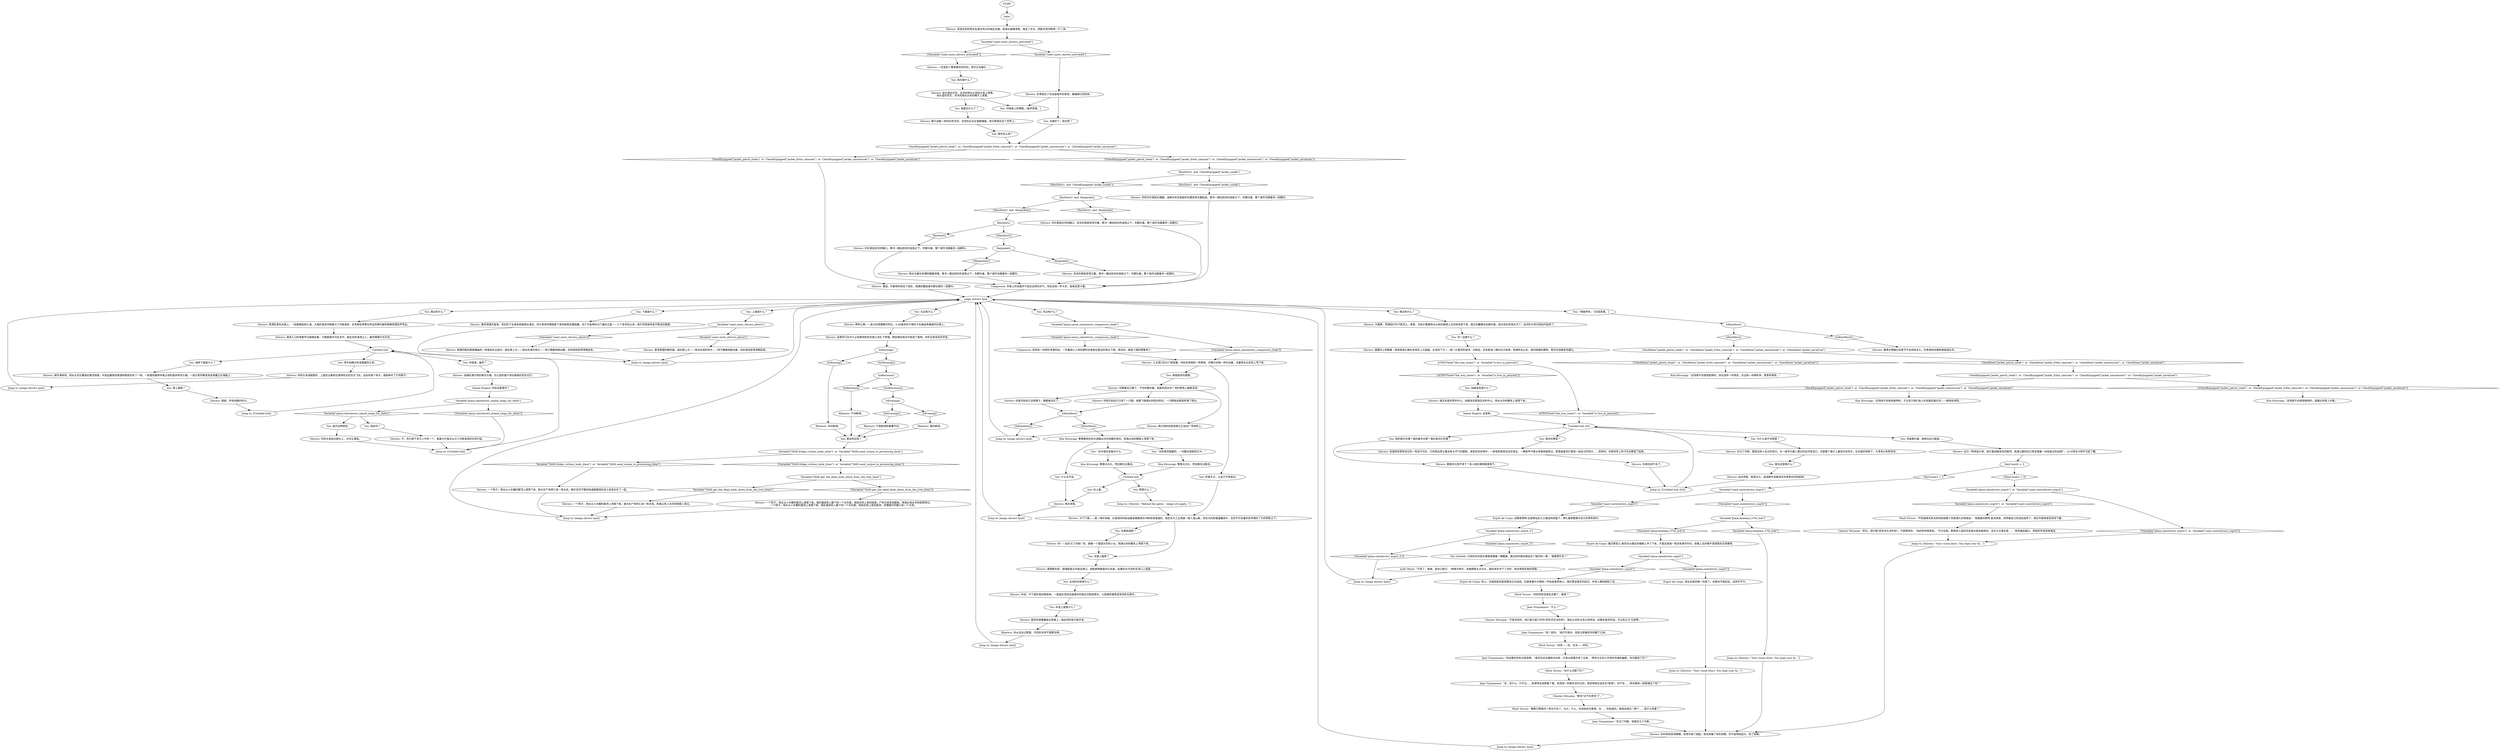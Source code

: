 # PLAZA ORB / rain shivers
# rain shivers
# ==================================================
digraph G {
	  0 [label="START"];
	  1 [label="input"];
	  2 [label="Shivers: 雨滴坠落在水面上。一段楼梯延伸入海。大海的波浪冲刷着马丁内斯海岸，还有那些停靠在岸边的摩托艇和微微轻摆的芦苇丛。"];
	  3 [label="Shivers: 雨水滑落。"];
	  4 [label="Shivers: 一个院子。雨水从小木棚的屋顶上滑落下来。脏水在尸体旁汇成一弯水池。腐烂迟迟不散的味道跟潮湿的泥土味混合在了一起。"];
	  5 [label="Mack Torson: “不知道维克有没有找到他那个失踪很久的男朋友。”他看着切斯特·麦克莱恩，突然被自己的话给逗笑了。雨在外面淅淅沥沥地下着。"];
	  6 [label="Variable[\"plaza.sense_rainshivers_composure_cloak\"]"];
	  7 [label="Variable[\"plaza.sense_rainshivers_composure_cloak\"]", shape=diamond];
	  8 [label="!(Variable[\"plaza.sense_rainshivers_composure_cloak\"])", shape=diamond];
	  9 [label="Jump to: [Shivers: \"Behind the gates -- heaps of supply...\"]"];
	  10 [label="Esprit de Corps: 桥上，托森和麦克莱恩警官正在站岗。托森穿着牛仔裤和一件贴身鱼网背心。随迁警官维克玛经过，年轻人跟他搭起了话……"];
	  11 [label="Rhetoric: 午夜新闻和重播节目。"];
	  12 [label="Variable[\"plaza.rainshivers_esprit_2\"]"];
	  13 [label="Variable[\"plaza.rainshivers_esprit_2\"]", shape=diamond];
	  14 [label="!(Variable[\"plaza.rainshivers_esprit_2\"])", shape=diamond];
	  15 [label="You: 我在做什么？"];
	  16 [label="Shivers: 抬头望向天空，冰冷的雨水从你的头发上滴落。\n抬头望向天空，冰冷的雨水从你的帽子上滴落。"];
	  17 [label="You: 科戎上面是什么？"];
	  18 [label="Jump to: [Untitled hub]"];
	  19 [label="You: 我会吗？"];
	  20 [label="Esprit de Corps: 现在这是你唯一的家了。但是你不能回去。这样可不行。"];
	  21 [label="IsAfternoon()"];
	  22 [label="IsAfternoon()", shape=diamond];
	  23 [label="!(IsAfternoon())", shape=diamond];
	  24 [label="Shivers: 大塞車。雨滴拍打在汽車顶上。車里，司机们看着雨水从挡风玻璃上汩汩地流淌下来。国王的雕像也在颤抖着，因为他也觉得太冷了。运河的大桥已经抬升起来了。"];
	  25 [label="You: 你是谁，幽灵？"];
	  26 [label="Shivers: 不。你只是千百万人中的一个，看着它们每天从马丁内斯海湾的对岸升起。"];
	  27 [label="Shivers: 两只绿色的蛇皮鞋立正站在广场地砖上。"];
	  28 [label="Shivers: 站在雨里，眺望北方，摇滚都市加姆洛克在那里向内陆延伸。"];
	  29 [label="Chester McLaine: “那也*太不负责任*了。”"];
	  30 [label="IsKimHere()"];
	  31 [label="IsKimHere()", shape=diamond];
	  32 [label="!(IsKimHere())", shape=diamond];
	  33 [label="HasShirt()"];
	  34 [label="HasShirt()", shape=diamond];
	  35 [label="!(HasShirt())", shape=diamond];
	  36 [label="Variable[\"coast.snow_shivers_above\"]"];
	  37 [label="Variable[\"coast.snow_shivers_above\"]", shape=diamond];
	  38 [label="!(Variable[\"coast.snow_shivers_above\"])", shape=diamond];
	  39 [label="Nix Gottlieb: 分局的外科医生嘴里咀嚼着一颗糖果，路过的时候向她投去了疑问的一瞥：“需要帮忙吗？”"];
	  41 [label="You: 感觉怎么样？"];
	  42 [label="Shivers: 工业港口的大门紧锁着。你的后背感到一阵寒意。你像只动物一样抖动着，试着把水从皮毛上甩下来。"];
	  43 [label="Rhetoric: 你从没去过那里。河流的东岸不需要法律。"];
	  44 [label="Jump to: [Untitled hub]"];
	  45 [label="Jump to: [mega shivers hjub]"];
	  46 [label="Shivers: 一个院子。雨水从小木棚的屋顶上滑落下来。煤灰漏进死人脚下的一个水坑里。他挂在树上来回摇荡，尸体已经有些膨胀。雨滴从他冰冷的脸颊滑过。\n一个院子。雨水从小木棚的屋顶上滑落下来。煤灰漏进死人脚下的一个水坑里。他挂在树上来回摇荡，赤裸腐烂的胸口有一个大洞。"];
	  47 [label="Variable[\"plaza.rainshivers_esprit\"]  or  Variable[\"coast.snowshivers_esprit\"]"];
	  48 [label="Variable[\"plaza.rainshivers_esprit\"]  or  Variable[\"coast.snowshivers_esprit\"]", shape=diamond];
	  49 [label="!(Variable[\"plaza.rainshivers_esprit\"]  or  Variable[\"coast.snowshivers_esprit\"])", shape=diamond];
	  50 [label="Chester McLaine: “老兄，他们是*异性恋生活伴侣*。不是那样的，”他的同伴假笑到。“不过也是。那种双人组的天堂里也是有麻烦的，龙舌兰日落总是……”雨声越来越大，把他的声音渐渐淹没。"];
	  51 [label="Shivers: 你的头发贴在额头上，冰冷又潮湿。"];
	  52 [label="You: 那这附近呢？"];
	  53 [label="You: “这样感觉挺酷的，一切都在我掌控之中。”"];
	  54 [label="You: 向上看。"];
	  55 [label="Jump to: [mega shivers hjub]"];
	  56 [label="Shivers: 在马丁内斯，那是没有人去过的地方。在一条早已被人遗忘的运河径流口，也是整个镇子上最苍白的地方。在白昼的阴影下，大革命以失败告终。"];
	  57 [label="Shivers: 远方一阵倾盆大雨，拍打着加姆洛克的屋顶，高速公路的出口旁坐落着一间改造过的丝绸厂。41分局在大雨中弓起了腰。"];
	  58 [label="Jean Vicquemare: “没，没什么。只不过……茱蒂特去他那看了看，发现周一的邮件没开过封。我觉得他应该还在*那里*。你不会……周末跟他一起喝酒去了吧？”"];
	  59 [label="Mack Torson: “跟那只野兽吗？再也不会了，伙计。什么，你说他还在那里，在……你知道的，枢纽站南边？那个……是什么来着？”"];
	  60 [label="Shivers: 你的衬衫紧贴在胸膛。迪斯科夹克肩部的位置变得沉重起来。寒冷一路钻到你的皮肤之下。你颤抖着，整个城市也跟着你一起颤抖。"];
	  61 [label="You: 南边有什么？"];
	  62 [label="You: 什么也不说。"];
	  63 [label="Shivers: 走廊早已在许久之前那场败仗的炮火洗礼下垮塌。晒衣绳在雨水中变成了废物。你听见收音机的声音。"];
	  64 [label="Shivers: 更多联盟的静风舰。就在那上方——雨水形成的地方——转子静静地振动着。你的视线变得清晰起来。"];
	  65 [label="Esprit de Corps: 巡警茱蒂特·迈诺特站在入口悬挂的雨篷下，挣扎着想要撑开自己的黑色雨伞。"];
	  66 [label="Shivers: 你看着自己脚下，不住的颤抖着。肮脏的雨水在广场的雪地上蜿蜒流淌。"];
	  67 [label="Shivers: 银色的雨幕覆盖在房屋上，就此将阶层分割开来。"];
	  68 [label="Shivers: 城市海岸线，雨水从亘石覆盖的屋顶滴落。半成品建筑的煤渣砖随意丢弃了一地。一栋曾经被革命者占领的废弃研究大楼。一座古老的教堂高高地矗立在海面上。"];
	  69 [label="Shivers: 金融区德尔塔的摩天大楼。办公室的窗户渗出微弱的金色光芒。"];
	  70 [label="IsKimHere()"];
	  71 [label="IsKimHere()", shape=diamond];
	  72 [label="!(IsKimHere())", shape=diamond];
	  73 [label="Kim Kitsuragi: 警督眼角的余光透露出对你双脚的担忧。雨滴从他的眼镜上滑落下来。"];
	  74 [label="You: 我在这里做什么？"];
	  75 [label="You: 浑身颤抖着，继续向远方眺望……"];
	  76 [label="Rhetoric: 晚间新闻。"];
	  77 [label="Jump to: [Shivers: \"Your vision blurs. You wipe your fa...\"]"];
	  78 [label="Shivers: 潮湿。外套帮你挡住了雨水，周围的整座城市都在随你一起颤抖。"];
	  79 [label="Jump to: [mega shivers hjub]"];
	  80 [label="Kim Kitsuragi: 警督点点头，然后朝东边看去。"];
	  81 [label="You: 我住在哪里？"];
	  82 [label="Rhetoric: 早间新闻。"];
	  83 [label="HasShirt()  and  CheckEquipped(\"jacket_suede\")"];
	  84 [label="HasShirt()  and  CheckEquipped(\"jacket_suede\")", shape=diamond];
	  85 [label="!(HasShirt()  and  CheckEquipped(\"jacket_suede\"))", shape=diamond];
	  86 [label="You: 西边有什么？"];
	  87 [label="You: 咬紧牙关，让自己不再发抖。"];
	  88 [label="You: 那上面呢？"];
	  89 [label="Kim Kitsuragi: 警督点点头，然后朝东边看去。"];
	  90 [label="Untitled hub"];
	  91 [label="Untitled hub (02)"];
	  92 [label="Shivers: 联盟的静风舰就像幽灵一样悬挂在云层中。就在那上方——雨水形成的地方——转子静静地振动着。你的视线变得清晰起来。"];
	  93 [label="CheckEquipped(\"jacket_patrol_cloak\")  or  CheckEquipped(\"jacket_fritte_raincoat\")  or  CheckEquipped(\"jacket_nansencoat\")  or  CheckEquipped(\"jacket_navalcoat\")"];
	  94 [label="CheckEquipped(\"jacket_patrol_cloak\")  or  CheckEquipped(\"jacket_fritte_raincoat\")  or  CheckEquipped(\"jacket_nansencoat\")  or  CheckEquipped(\"jacket_navalcoat\")", shape=diamond];
	  95 [label="!(CheckEquipped(\"jacket_patrol_cloak\")  or  CheckEquipped(\"jacket_fritte_raincoat\")  or  CheckEquipped(\"jacket_nansencoat\")  or  CheckEquipped(\"jacket_navalcoat\"))", shape=diamond];
	  96 [label="Judit Minot: “不用了，谢谢。我自己能行。”她撑开雨伞，笑着朝医生点点头，随后快步冲下了台阶。雨水降落在她的周围……"];
	  97 [label="You: 在那前面呢？"];
	  98 [label="Shivers: 岬岸公寓——高大的塔楼鳞次栉比，4.46毫米的子弹还卡在被战争摧毁的石墙上。"];
	  99 [label="Shivers: 你意识到自己没穿鞋子，脚都被冻红了。"];
	  100 [label="You: 那是什么？"];
	  101 [label="Jean Vicquemare: “哈？是吗。”他打开雨伞，但却立即被狂风吹翻了过来。"];
	  102 [label="Mack Torson: “异性——恋。生活——伴侣。”"];
	  103 [label="Variable[\"plaza.kineema_57th_hub\"]"];
	  104 [label="Variable[\"plaza.kineema_57th_hub\"]", shape=diamond];
	  105 [label="!(Variable[\"plaza.kineema_57th_hub\"])", shape=diamond];
	  106 [label="Shivers: 衬衫紧贴在你的胸口。夹克的肩部变得沉重。寒冷一路钻到你的皮肤之下。你颤抖着，整个城市也跟着你一起颤抖。"];
	  107 [label="Shivers: 一个院子。雨水从小木棚的屋顶上滑落下来。脏水在尸体旁汇成一弯水池。雨滴从死人冰冷的脸颊上滑过。"];
	  108 [label="Jump to: [Shivers: \"Your vision blurs. You wipe your fa...\"]"];
	  109 [label="You: 下面是什么？"];
	  110 [label="You: 用手指拂过你湿漉漉的头发。"];
	  111 [label="You: 放开这种感觉。"];
	  112 [label="Jump to: [Untitled hub (02)]"];
	  113 [label="Esprit de Corps: 随迁警官让·维克玛从辖区的楼梯上冲了下来，手里还拿着一把没有撑开的伞。他看上去好像不是很喜欢这场春雨。"];
	  114 [label="Variable[\"plaza.rainshivers_esprit\"]"];
	  115 [label="Variable[\"plaza.rainshivers_esprit\"]", shape=diamond];
	  116 [label="!(Variable[\"plaza.rainshivers_esprit\"])", shape=diamond];
	  117 [label="Jean Vicquemare: “什么？”"];
	  118 [label="Shivers: 衬衫紧贴在你的胸口。寒冷一路钻到你的皮肤之下。你颤抖着，整个城市也跟着你一起颤抖。"];
	  119 [label="You: 北边有什么？"];
	  120 [label="Composure: 街角有一间弗利多便利店。一件叠成小三角的塑料衣堆放在窗边的柜台下面。再往前，就是工贼的聚集地了。"];
	  121 [label="Shivers: 春季冰雪融化的季节不会持续太久。冬季很快会重新降临瑞瓦肖。"];
	  122 [label="You: 海岸下面是什么？"];
	  123 [label="Shivers: 你再也回不去了。"];
	  124 [label="You: 我的猎犬在哪？我的豪车在哪？我的弟兄们在哪？"];
	  125 [label="Shivers: 哪里的大雨不停下？有人就在那陋巷里倒下。"];
	  126 [label="Jean Vicquemare: “在马丁内斯。他就在马丁内斯。”"];
	  127 [label="HasJacket()"];
	  128 [label="HasJacket()", shape=diamond];
	  129 [label="!(HasJacket())", shape=diamond];
	  130 [label="Shivers: 冬季放松了对这座城市的掌控。春融期已经到来。"];
	  131 [label="You: 总算好了。现在呢？"];
	  132 [label="Shivers: 像大战舰一样的灰色天空，白色的云朵互相碰撞着。雨点降落在这个世界上。"];
	  133 [label="You: 再摇摇你的肩膀。"];
	  134 [label="Shivers: 暴风雨铺天盖地。老旧的下水道系统被雨水淹没，将大革命时期遗留下来的秘密武器隐藏。向下方延伸的大门通向王国——三个多世纪以来，他们将贵族死者不断送往陵寝。"];
	  135 [label="Untitled hub"];
	  136 [label="Jean Vicquemare: “你这模仿的有点意思啊。”维克玛还在跟雨伞抗争，伞骨从雨篷中突了出来。“男性为主的工作场所专属的幽默。你见着他了吗？”"];
	  137 [label="Kim Kitsuragi: “这场雨不会很快就停的。你应该弄一件雨衣。东边有一间弗利多，那里有得卖。”"];
	  138 [label="Kim Kitsuragi: “这场雨不会很快就停的。不过至少我们身上的衣服还能扛住——继续前进吧。”"];
	  139 [label="HasShirt()  and  HasJacket()"];
	  140 [label="HasShirt()  and  HasJacket()", shape=diamond];
	  141 [label="!(HasShirt()  and  HasJacket())", shape=diamond];
	  142 [label="Shivers: 夹克的肩部变得沉重。寒冷一路钻到你的皮肤之下。你颤抖着，整个城市也跟着你一起颤抖。"];
	  143 [label="Shivers: 雨水沿着你赤裸的胸膛滑落。寒冷一路钻到你的皮肤之下。你颤抖着，整个城市也跟着你一起颤抖。"];
	  144 [label="DayCount() < 3"];
	  145 [label="DayCount() < 3", shape=diamond];
	  146 [label="!(DayCount() < 3)", shape=diamond];
	  147 [label="You: 我看见什么了？"];
	  148 [label="Composure: 你身上的衣服并不适合这样的天气。你应该找一件大衣，或者巡逻斗篷。"];
	  149 [label="Inland Empire: 你会去那里吗？"];
	  150 [label="Shivers: 瑞瓦肖是世界的中心。加姆洛克是瑞瓦肖的中心。雨水从你的睫毛上滴落下来。"];
	  151 [label="You: “也许我应该做点什么。”"];
	  152 [label="Jump to: [mega shivers hjub]"];
	  153 [label="You: 抖掉身上的寒颤。[放弃思维。]"];
	  154 [label="Shivers: 大门下面——是一堆补给箱。红蓝相间的航运集装箱被雨水冲刷地滑溜溜的。瑞瓦肖大工业港是一座人造山脉，将巨大的财富蕴藏其中，也将不可估量的贫穷掩在了它的阴影之下。"];
	  155 [label="Shivers: 煤城，所有线路的终点。"];
	  156 [label="You: 为什么我不在那里？"];
	  157 [label="Shivers: 街道宛如雪地流过的一弯泥泞河水，它的两边肃立着没有太平门的建筑。淅淅沥沥的雨中，一家电影租赁店还在营业，一辆装甲汽車从角落疾驰而过，那里就是你们曾经一起走过的地方……突然间，你感觉背上的汗毛全都竖了起来。"];
	  158 [label="Shivers: 海湾入口的海堡早已崩塌瓦解，只剩废墟半沉在水中。瑞瓦肖的海湾之上，幽灵慢慢升往天空。"];
	  159 [label="Jump to: [mega shivers hjub]"];
	  160 [label="You: 上面是什么？"];
	  161 [label="You: “狗娘养的。”[完成思维。]"];
	  162 [label="Shivers: 你的头发油腻腻的，上面还沾着附近煤场吹出的点点飞灰。远处的某个地方，烟囱伸长了它的脖子。"];
	  163 [label="Mack Torson: “你的同性恋朋友去哪了，基佬？”"];
	  164 [label="Jump to: [mega shivers hjub]"];
	  165 [label="Kim Kitsuragi: “这场雨不会很快就停的。我建议你穿上外套。”"];
	  166 [label="Rhetoric: 午间新闻。"];
	  167 [label="Variable[\"TASK.get_the_dead_body_down_from_the_tree_done\"]"];
	  168 [label="Variable[\"TASK.get_the_dead_body_down_from_the_tree_done\"]", shape=diamond];
	  169 [label="!(Variable[\"TASK.get_the_dead_body_down_from_the_tree_done\"])", shape=diamond];
	  170 [label="Shivers: 淅淅沥沥的雨水坠落在伟大的瑞瓦肖城。雨滴从屋檐滑落，淹没了水沟，把脏东西冲刷得一干二净。"];
	  171 [label="mega shivers hjub"];
	  172 [label="Shivers: 科戎，中下层阶级的聚居地。一道道支流将这座城市的街区切割成两半。七层楼的建筑逐渐消失在雨中。"];
	  173 [label="You: 另一边是什么？"];
	  174 [label="Shivers: 道路向上伸展着；高架高速公路在贫民区上方盘旋。水泥柱下方——是一片屋顶的海洋，木制品，还有焦油一路向北方延伸。雨滴所及之处，是四层楼的建筑。雪花在加姆洛克融化。"];
	  175 [label="Variable[\"plaza.rainshivers_inland_longs_for_delta\"]"];
	  176 [label="Variable[\"plaza.rainshivers_inland_longs_for_delta\"]", shape=diamond];
	  177 [label="!(Variable[\"plaza.rainshivers_inland_longs_for_delta\"])", shape=diamond];
	  178 [label="Chester McLaine: “不是这样的。他们是大家口中的*异性恋生活伴侣*。彼此之间的关系久经考验。如果你喜欢的话，可以称之为‘兄弟情'。”"];
	  179 [label="Mack Torson: “出什么问题了吗？”"];
	  180 [label="Jump to: [Shivers: \"Your vision blurs. You wipe your fa...\"]"];
	  181 [label="CheckItem(\"jacket_patrol_cloak\")  or  CheckItem(\"jacket_fritte_raincoat\")  or  CheckItem(\"jacket_nansencoat\")  or  CheckItem(\"jacket_navalcoat\")"];
	  182 [label="CheckItem(\"jacket_patrol_cloak\")  or  CheckItem(\"jacket_fritte_raincoat\")  or  CheckItem(\"jacket_nansencoat\")  or  CheckItem(\"jacket_navalcoat\")", shape=diamond];
	  183 [label="!(CheckItem(\"jacket_patrol_cloak\")  or  CheckItem(\"jacket_fritte_raincoat\")  or  CheckItem(\"jacket_nansencoat\")  or  CheckItem(\"jacket_navalcoat\"))", shape=diamond];
	  184 [label="CheckEquipped(\"jacket_patrol_cloak\")  or  CheckEquipped(\"jacket_fritte_raincoat\")  or  CheckEquipped(\"jacket_nansencoat\")  or  CheckEquipped(\"jacket_navalcoat\")"];
	  185 [label="CheckEquipped(\"jacket_patrol_cloak\")  or  CheckEquipped(\"jacket_fritte_raincoat\")  or  CheckEquipped(\"jacket_nansencoat\")  or  CheckEquipped(\"jacket_navalcoat\")", shape=diamond];
	  186 [label="!(CheckEquipped(\"jacket_patrol_cloak\")  or  CheckEquipped(\"jacket_fritte_raincoat\")  or  CheckEquipped(\"jacket_nansencoat\")  or  CheckEquipped(\"jacket_navalcoat\"))", shape=diamond];
	  187 [label="IsTHCFixed(\"the_way_home\")  or  Variable[\"tc.live_in_jamrock\"]"];
	  188 [label="IsTHCFixed(\"the_way_home\")  or  Variable[\"tc.live_in_jamrock\"]", shape=diamond];
	  189 [label="!(IsTHCFixed(\"the_way_home\")  or  Variable[\"tc.live_in_jamrock\"])", shape=diamond];
	  190 [label="You: 东边有什么？"];
	  191 [label="Shivers: 德瑞斯利恩，德瑞斯国王的客运港口。游船两侧都是码头武装。起重机在河流的支流口上遥望。"];
	  192 [label="You: 支流的对岸是什么？"];
	  193 [label="Shivers: 你的视线变得模糊。你用手搓了搓脸。雨水刺痛了你的双眼，你不由得抬起头，眨了眨眼。"];
	  194 [label="IsEvening()"];
	  195 [label="IsEvening()", shape=diamond];
	  196 [label="!(IsEvening())", shape=diamond];
	  197 [label="Variable[\"coast.snow_shivers_activated\"]"];
	  198 [label="Variable[\"coast.snow_shivers_activated\"]", shape=diamond];
	  199 [label="!(Variable[\"coast.snow_shivers_activated\"])", shape=diamond];
	  200 [label="Variable[\"TASK.fridge_victims_body_done\"]  or  Variable[\"TASK.send_corpse_to_processing_done\"]"];
	  201 [label="Variable[\"TASK.fridge_victims_body_done\"]  or  Variable[\"TASK.send_corpse_to_processing_done\"]", shape=diamond];
	  202 [label="!(Variable[\"TASK.fridge_victims_body_done\"]  or  Variable[\"TASK.send_corpse_to_processing_done\"])", shape=diamond];
	  203 [label="Variable[\"coast.snowshivers_esprit\"]"];
	  204 [label="Variable[\"coast.snowshivers_esprit\"]", shape=diamond];
	  205 [label="!(Variable[\"coast.snowshivers_esprit\"])", shape=diamond];
	  206 [label="Jump to: [mega shivers hjub]"];
	  207 [label="Shivers: 一定是到了春季解冻的时间。雪花正在融化……"];
	  208 [label="Jump to: [mega shivers hjub]"];
	  209 [label="You: 在那上面呢？"];
	  210 [label="Shivers: 你——站在马丁内斯广场。就像一个凝望天空的小点。雨滴从你的睫毛上滑落下来。"];
	  211 [label="You: 加姆洛克是什么？"];
	  212 [label="Inland Empire: 这是家。"];
	  213 [label="Shivers: 你意识到自己只穿了一只鞋。褴褛飞旋旅社的阳台附近，一只鳄鱼皮鞋里积满了雨水。"];
	  214 [label="IsMorning()"];
	  215 [label="IsMorning()", shape=diamond];
	  216 [label="!(IsMorning())", shape=diamond];
	  0 -> 1
	  1 -> 170
	  2 -> 158
	  3 -> 152
	  4 -> 79
	  5 -> 50
	  6 -> 8
	  6 -> 7
	  7 -> 120
	  8 -> 42
	  9 -> 154
	  10 -> 163
	  11 -> 52
	  12 -> 13
	  12 -> 14
	  13 -> 39
	  14 -> 206
	  15 -> 16
	  16 -> 153
	  16 -> 147
	  17 -> 67
	  18 -> 135
	  19 -> 26
	  20 -> 180
	  21 -> 22
	  21 -> 23
	  22 -> 166
	  23 -> 194
	  24 -> 173
	  25 -> 69
	  26 -> 18
	  27 -> 208
	  28 -> 112
	  29 -> 59
	  30 -> 32
	  30 -> 31
	  31 -> 181
	  32 -> 121
	  33 -> 34
	  33 -> 35
	  34 -> 118
	  35 -> 127
	  36 -> 37
	  36 -> 38
	  37 -> 64
	  38 -> 92
	  39 -> 96
	  41 -> 184
	  42 -> 133
	  42 -> 87
	  43 -> 159
	  44 -> 135
	  45 -> 171
	  46 -> 79
	  47 -> 48
	  47 -> 49
	  48 -> 5
	  49 -> 108
	  50 -> 108
	  51 -> 18
	  52 -> 200
	  53 -> 89
	  54 -> 3
	  55 -> 171
	  56 -> 74
	  57 -> 144
	  58 -> 29
	  59 -> 126
	  60 -> 148
	  61 -> 24
	  62 -> 3
	  63 -> 214
	  64 -> 55
	  65 -> 12
	  66 -> 99
	  66 -> 27
	  66 -> 213
	  67 -> 43
	  68 -> 88
	  69 -> 149
	  70 -> 72
	  70 -> 71
	  71 -> 73
	  72 -> 208
	  73 -> 53
	  73 -> 62
	  73 -> 151
	  74 -> 28
	  75 -> 57
	  76 -> 52
	  77 -> 193
	  78 -> 171
	  79 -> 171
	  80 -> 90
	  81 -> 157
	  82 -> 52
	  83 -> 84
	  83 -> 85
	  84 -> 60
	  85 -> 139
	  86 -> 2
	  87 -> 154
	  88 -> 155
	  89 -> 90
	  90 -> 100
	  90 -> 54
	  91 -> 81
	  91 -> 156
	  91 -> 75
	  91 -> 124
	  92 -> 55
	  93 -> 94
	  93 -> 95
	  94 -> 138
	  95 -> 165
	  96 -> 206
	  97 -> 210
	  98 -> 63
	  99 -> 70
	  100 -> 9
	  101 -> 102
	  102 -> 136
	  103 -> 104
	  103 -> 105
	  104 -> 77
	  105 -> 113
	  106 -> 148
	  107 -> 79
	  108 -> 193
	  109 -> 134
	  110 -> 162
	  111 -> 51
	  112 -> 91
	  113 -> 114
	  114 -> 115
	  114 -> 116
	  115 -> 10
	  116 -> 20
	  117 -> 178
	  118 -> 148
	  119 -> 98
	  120 -> 42
	  122 -> 68
	  123 -> 112
	  124 -> 125
	  125 -> 112
	  126 -> 193
	  127 -> 128
	  127 -> 129
	  128 -> 142
	  129 -> 143
	  130 -> 153
	  130 -> 131
	  131 -> 184
	  132 -> 41
	  133 -> 66
	  134 -> 55
	  135 -> 25
	  135 -> 122
	  135 -> 110
	  136 -> 179
	  139 -> 140
	  139 -> 141
	  140 -> 106
	  141 -> 33
	  142 -> 148
	  143 -> 148
	  144 -> 145
	  144 -> 146
	  145 -> 203
	  146 -> 47
	  147 -> 132
	  148 -> 171
	  149 -> 175
	  150 -> 212
	  151 -> 80
	  152 -> 171
	  154 -> 209
	  154 -> 97
	  155 -> 44
	  156 -> 56
	  157 -> 123
	  158 -> 135
	  159 -> 171
	  160 -> 36
	  161 -> 30
	  162 -> 45
	  163 -> 117
	  164 -> 171
	  166 -> 52
	  167 -> 168
	  167 -> 169
	  168 -> 107
	  169 -> 46
	  170 -> 197
	  171 -> 160
	  171 -> 161
	  171 -> 109
	  171 -> 86
	  171 -> 119
	  171 -> 61
	  171 -> 190
	  172 -> 17
	  173 -> 174
	  174 -> 187
	  175 -> 176
	  175 -> 177
	  176 -> 19
	  176 -> 111
	  177 -> 18
	  178 -> 101
	  179 -> 58
	  180 -> 193
	  181 -> 182
	  181 -> 183
	  182 -> 93
	  183 -> 137
	  184 -> 185
	  184 -> 186
	  185 -> 78
	  186 -> 83
	  187 -> 188
	  187 -> 189
	  188 -> 91
	  189 -> 211
	  190 -> 6
	  191 -> 192
	  192 -> 172
	  193 -> 164
	  194 -> 195
	  194 -> 196
	  195 -> 76
	  196 -> 11
	  197 -> 198
	  197 -> 199
	  198 -> 130
	  199 -> 207
	  200 -> 201
	  200 -> 202
	  201 -> 4
	  202 -> 167
	  203 -> 204
	  203 -> 205
	  204 -> 65
	  205 -> 103
	  206 -> 171
	  207 -> 15
	  208 -> 171
	  209 -> 191
	  210 -> 209
	  211 -> 150
	  212 -> 91
	  213 -> 70
	  214 -> 216
	  214 -> 215
	  215 -> 82
	  216 -> 21
}

